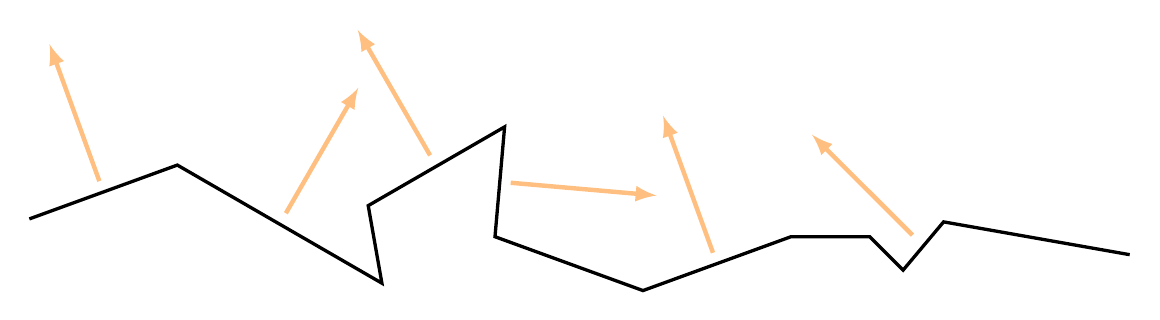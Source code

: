 ﻿\begin{tikzpicture}[scale=2]

\draw[very thick] 
(0,0) -- ++(20:1) node[midway](P1){}
-- ++(-30:1.5) node[midway](P2){}
 -- ++(100:0.5) 
 -- ++(30:1)node[midway](P6){}
 --++(-95:0.7)node[midway](P3){}
 --++(-20:1)
 --++(20:1) node[midway](P4){}
 --++(0:0.5) 
 --++(-45:0.3)
 --++(50:0.4) node[midway](P5){}
 --++(-10:1.2);

\draw[->,>=latex,orange!50,ultra thick] (P1) -- ++(110:1);
\draw[->,>=latex,orange!50,ultra thick]  (P2) -- ++(60:1);
\draw[->,>=latex,orange!50,ultra thick]   (P3) -- ++(-5:1);
\draw[->,>=latex,orange!50,ultra thick]   (P4) -- ++(110:1);
\draw[->,>=latex,orange!50,ultra thick]   (P5) -- ++(135:1);
\draw[->,>=latex,orange!50,ultra thick]   (P6) -- ++(120:1);

\end{tikzpicture}